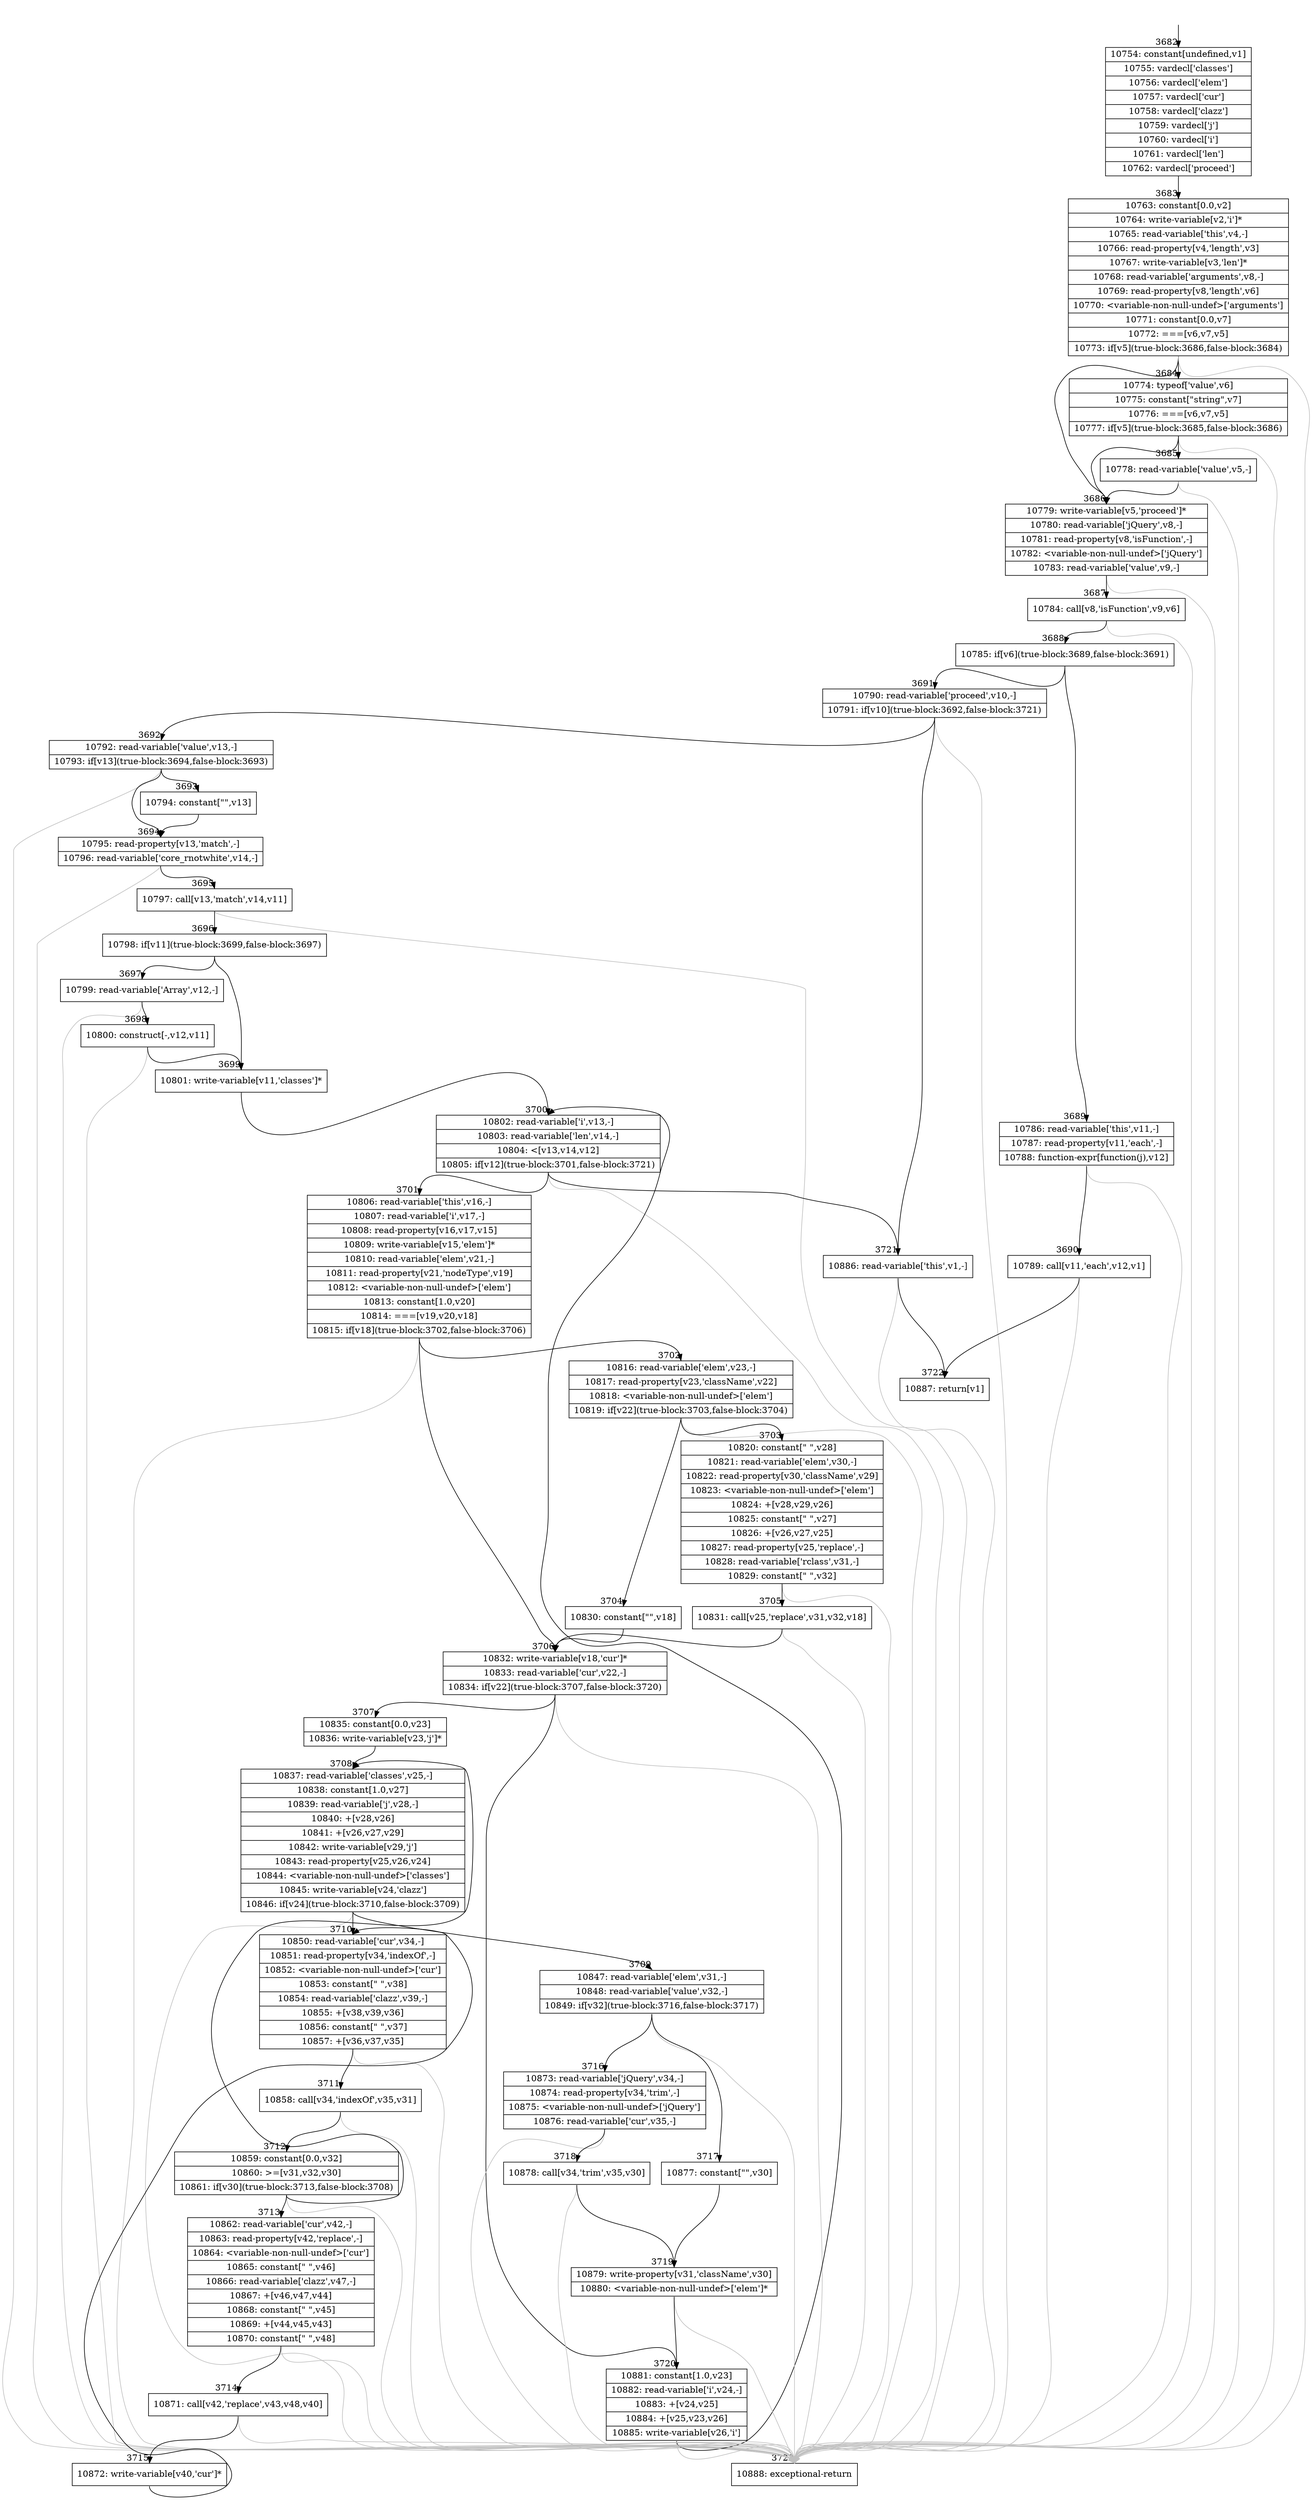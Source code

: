 digraph {
rankdir="TD"
BB_entry250[shape=none,label=""];
BB_entry250 -> BB3682 [tailport=s, headport=n, headlabel="    3682"]
BB3682 [shape=record label="{10754: constant[undefined,v1]|10755: vardecl['classes']|10756: vardecl['elem']|10757: vardecl['cur']|10758: vardecl['clazz']|10759: vardecl['j']|10760: vardecl['i']|10761: vardecl['len']|10762: vardecl['proceed']}" ] 
BB3682 -> BB3683 [tailport=s, headport=n, headlabel="      3683"]
BB3683 [shape=record label="{10763: constant[0.0,v2]|10764: write-variable[v2,'i']*|10765: read-variable['this',v4,-]|10766: read-property[v4,'length',v3]|10767: write-variable[v3,'len']*|10768: read-variable['arguments',v8,-]|10769: read-property[v8,'length',v6]|10770: \<variable-non-null-undef\>['arguments']|10771: constant[0.0,v7]|10772: ===[v6,v7,v5]|10773: if[v5](true-block:3686,false-block:3684)}" ] 
BB3683 -> BB3686 [tailport=s, headport=n, headlabel="      3686"]
BB3683 -> BB3684 [tailport=s, headport=n, headlabel="      3684"]
BB3683 -> BB3723 [tailport=s, headport=n, color=gray, headlabel="      3723"]
BB3684 [shape=record label="{10774: typeof['value',v6]|10775: constant[\"string\",v7]|10776: ===[v6,v7,v5]|10777: if[v5](true-block:3685,false-block:3686)}" ] 
BB3684 -> BB3686 [tailport=s, headport=n]
BB3684 -> BB3685 [tailport=s, headport=n, headlabel="      3685"]
BB3684 -> BB3723 [tailport=s, headport=n, color=gray]
BB3685 [shape=record label="{10778: read-variable['value',v5,-]}" ] 
BB3685 -> BB3686 [tailport=s, headport=n]
BB3685 -> BB3723 [tailport=s, headport=n, color=gray]
BB3686 [shape=record label="{10779: write-variable[v5,'proceed']*|10780: read-variable['jQuery',v8,-]|10781: read-property[v8,'isFunction',-]|10782: \<variable-non-null-undef\>['jQuery']|10783: read-variable['value',v9,-]}" ] 
BB3686 -> BB3687 [tailport=s, headport=n, headlabel="      3687"]
BB3686 -> BB3723 [tailport=s, headport=n, color=gray]
BB3687 [shape=record label="{10784: call[v8,'isFunction',v9,v6]}" ] 
BB3687 -> BB3688 [tailport=s, headport=n, headlabel="      3688"]
BB3687 -> BB3723 [tailport=s, headport=n, color=gray]
BB3688 [shape=record label="{10785: if[v6](true-block:3689,false-block:3691)}" ] 
BB3688 -> BB3689 [tailport=s, headport=n, headlabel="      3689"]
BB3688 -> BB3691 [tailport=s, headport=n, headlabel="      3691"]
BB3689 [shape=record label="{10786: read-variable['this',v11,-]|10787: read-property[v11,'each',-]|10788: function-expr[function(j),v12]}" ] 
BB3689 -> BB3690 [tailport=s, headport=n, headlabel="      3690"]
BB3689 -> BB3723 [tailport=s, headport=n, color=gray]
BB3690 [shape=record label="{10789: call[v11,'each',v12,v1]}" ] 
BB3690 -> BB3722 [tailport=s, headport=n, headlabel="      3722"]
BB3690 -> BB3723 [tailport=s, headport=n, color=gray]
BB3691 [shape=record label="{10790: read-variable['proceed',v10,-]|10791: if[v10](true-block:3692,false-block:3721)}" ] 
BB3691 -> BB3692 [tailport=s, headport=n, headlabel="      3692"]
BB3691 -> BB3721 [tailport=s, headport=n, headlabel="      3721"]
BB3691 -> BB3723 [tailport=s, headport=n, color=gray]
BB3692 [shape=record label="{10792: read-variable['value',v13,-]|10793: if[v13](true-block:3694,false-block:3693)}" ] 
BB3692 -> BB3694 [tailport=s, headport=n, headlabel="      3694"]
BB3692 -> BB3693 [tailport=s, headport=n, headlabel="      3693"]
BB3692 -> BB3723 [tailport=s, headport=n, color=gray]
BB3693 [shape=record label="{10794: constant[\"\",v13]}" ] 
BB3693 -> BB3694 [tailport=s, headport=n]
BB3694 [shape=record label="{10795: read-property[v13,'match',-]|10796: read-variable['core_rnotwhite',v14,-]}" ] 
BB3694 -> BB3695 [tailport=s, headport=n, headlabel="      3695"]
BB3694 -> BB3723 [tailport=s, headport=n, color=gray]
BB3695 [shape=record label="{10797: call[v13,'match',v14,v11]}" ] 
BB3695 -> BB3696 [tailport=s, headport=n, headlabel="      3696"]
BB3695 -> BB3723 [tailport=s, headport=n, color=gray]
BB3696 [shape=record label="{10798: if[v11](true-block:3699,false-block:3697)}" ] 
BB3696 -> BB3699 [tailport=s, headport=n, headlabel="      3699"]
BB3696 -> BB3697 [tailport=s, headport=n, headlabel="      3697"]
BB3697 [shape=record label="{10799: read-variable['Array',v12,-]}" ] 
BB3697 -> BB3698 [tailport=s, headport=n, headlabel="      3698"]
BB3697 -> BB3723 [tailport=s, headport=n, color=gray]
BB3698 [shape=record label="{10800: construct[-,v12,v11]}" ] 
BB3698 -> BB3699 [tailport=s, headport=n]
BB3698 -> BB3723 [tailport=s, headport=n, color=gray]
BB3699 [shape=record label="{10801: write-variable[v11,'classes']*}" ] 
BB3699 -> BB3700 [tailport=s, headport=n, headlabel="      3700"]
BB3700 [shape=record label="{10802: read-variable['i',v13,-]|10803: read-variable['len',v14,-]|10804: \<[v13,v14,v12]|10805: if[v12](true-block:3701,false-block:3721)}" ] 
BB3700 -> BB3701 [tailport=s, headport=n, headlabel="      3701"]
BB3700 -> BB3721 [tailport=s, headport=n]
BB3700 -> BB3723 [tailport=s, headport=n, color=gray]
BB3701 [shape=record label="{10806: read-variable['this',v16,-]|10807: read-variable['i',v17,-]|10808: read-property[v16,v17,v15]|10809: write-variable[v15,'elem']*|10810: read-variable['elem',v21,-]|10811: read-property[v21,'nodeType',v19]|10812: \<variable-non-null-undef\>['elem']|10813: constant[1.0,v20]|10814: ===[v19,v20,v18]|10815: if[v18](true-block:3702,false-block:3706)}" ] 
BB3701 -> BB3706 [tailport=s, headport=n, headlabel="      3706"]
BB3701 -> BB3702 [tailport=s, headport=n, headlabel="      3702"]
BB3701 -> BB3723 [tailport=s, headport=n, color=gray]
BB3702 [shape=record label="{10816: read-variable['elem',v23,-]|10817: read-property[v23,'className',v22]|10818: \<variable-non-null-undef\>['elem']|10819: if[v22](true-block:3703,false-block:3704)}" ] 
BB3702 -> BB3703 [tailport=s, headport=n, headlabel="      3703"]
BB3702 -> BB3704 [tailport=s, headport=n, headlabel="      3704"]
BB3702 -> BB3723 [tailport=s, headport=n, color=gray]
BB3703 [shape=record label="{10820: constant[\" \",v28]|10821: read-variable['elem',v30,-]|10822: read-property[v30,'className',v29]|10823: \<variable-non-null-undef\>['elem']|10824: +[v28,v29,v26]|10825: constant[\" \",v27]|10826: +[v26,v27,v25]|10827: read-property[v25,'replace',-]|10828: read-variable['rclass',v31,-]|10829: constant[\" \",v32]}" ] 
BB3703 -> BB3705 [tailport=s, headport=n, headlabel="      3705"]
BB3703 -> BB3723 [tailport=s, headport=n, color=gray]
BB3704 [shape=record label="{10830: constant[\"\",v18]}" ] 
BB3704 -> BB3706 [tailport=s, headport=n]
BB3705 [shape=record label="{10831: call[v25,'replace',v31,v32,v18]}" ] 
BB3705 -> BB3706 [tailport=s, headport=n]
BB3705 -> BB3723 [tailport=s, headport=n, color=gray]
BB3706 [shape=record label="{10832: write-variable[v18,'cur']*|10833: read-variable['cur',v22,-]|10834: if[v22](true-block:3707,false-block:3720)}" ] 
BB3706 -> BB3707 [tailport=s, headport=n, headlabel="      3707"]
BB3706 -> BB3720 [tailport=s, headport=n, headlabel="      3720"]
BB3706 -> BB3723 [tailport=s, headport=n, color=gray]
BB3707 [shape=record label="{10835: constant[0.0,v23]|10836: write-variable[v23,'j']*}" ] 
BB3707 -> BB3708 [tailport=s, headport=n, headlabel="      3708"]
BB3708 [shape=record label="{10837: read-variable['classes',v25,-]|10838: constant[1.0,v27]|10839: read-variable['j',v28,-]|10840: +[v28,v26]|10841: +[v26,v27,v29]|10842: write-variable[v29,'j']|10843: read-property[v25,v26,v24]|10844: \<variable-non-null-undef\>['classes']|10845: write-variable[v24,'clazz']|10846: if[v24](true-block:3710,false-block:3709)}" ] 
BB3708 -> BB3710 [tailport=s, headport=n, headlabel="      3710"]
BB3708 -> BB3709 [tailport=s, headport=n, headlabel="      3709"]
BB3708 -> BB3723 [tailport=s, headport=n, color=gray]
BB3709 [shape=record label="{10847: read-variable['elem',v31,-]|10848: read-variable['value',v32,-]|10849: if[v32](true-block:3716,false-block:3717)}" ] 
BB3709 -> BB3716 [tailport=s, headport=n, headlabel="      3716"]
BB3709 -> BB3717 [tailport=s, headport=n, headlabel="      3717"]
BB3709 -> BB3723 [tailport=s, headport=n, color=gray]
BB3710 [shape=record label="{10850: read-variable['cur',v34,-]|10851: read-property[v34,'indexOf',-]|10852: \<variable-non-null-undef\>['cur']|10853: constant[\" \",v38]|10854: read-variable['clazz',v39,-]|10855: +[v38,v39,v36]|10856: constant[\" \",v37]|10857: +[v36,v37,v35]}" ] 
BB3710 -> BB3711 [tailport=s, headport=n, headlabel="      3711"]
BB3710 -> BB3723 [tailport=s, headport=n, color=gray]
BB3711 [shape=record label="{10858: call[v34,'indexOf',v35,v31]}" ] 
BB3711 -> BB3712 [tailport=s, headport=n, headlabel="      3712"]
BB3711 -> BB3723 [tailport=s, headport=n, color=gray]
BB3712 [shape=record label="{10859: constant[0.0,v32]|10860: \>=[v31,v32,v30]|10861: if[v30](true-block:3713,false-block:3708)}" ] 
BB3712 -> BB3713 [tailport=s, headport=n, headlabel="      3713"]
BB3712 -> BB3708 [tailport=s, headport=n]
BB3712 -> BB3723 [tailport=s, headport=n, color=gray]
BB3713 [shape=record label="{10862: read-variable['cur',v42,-]|10863: read-property[v42,'replace',-]|10864: \<variable-non-null-undef\>['cur']|10865: constant[\" \",v46]|10866: read-variable['clazz',v47,-]|10867: +[v46,v47,v44]|10868: constant[\" \",v45]|10869: +[v44,v45,v43]|10870: constant[\" \",v48]}" ] 
BB3713 -> BB3714 [tailport=s, headport=n, headlabel="      3714"]
BB3713 -> BB3723 [tailport=s, headport=n, color=gray]
BB3714 [shape=record label="{10871: call[v42,'replace',v43,v48,v40]}" ] 
BB3714 -> BB3715 [tailport=s, headport=n, headlabel="      3715"]
BB3714 -> BB3723 [tailport=s, headport=n, color=gray]
BB3715 [shape=record label="{10872: write-variable[v40,'cur']*}" ] 
BB3715 -> BB3710 [tailport=s, headport=n]
BB3716 [shape=record label="{10873: read-variable['jQuery',v34,-]|10874: read-property[v34,'trim',-]|10875: \<variable-non-null-undef\>['jQuery']|10876: read-variable['cur',v35,-]}" ] 
BB3716 -> BB3718 [tailport=s, headport=n, headlabel="      3718"]
BB3716 -> BB3723 [tailport=s, headport=n, color=gray]
BB3717 [shape=record label="{10877: constant[\"\",v30]}" ] 
BB3717 -> BB3719 [tailport=s, headport=n, headlabel="      3719"]
BB3718 [shape=record label="{10878: call[v34,'trim',v35,v30]}" ] 
BB3718 -> BB3719 [tailport=s, headport=n]
BB3718 -> BB3723 [tailport=s, headport=n, color=gray]
BB3719 [shape=record label="{10879: write-property[v31,'className',v30]|10880: \<variable-non-null-undef\>['elem']*}" ] 
BB3719 -> BB3720 [tailport=s, headport=n]
BB3719 -> BB3723 [tailport=s, headport=n, color=gray]
BB3720 [shape=record label="{10881: constant[1.0,v23]|10882: read-variable['i',v24,-]|10883: +[v24,v25]|10884: +[v25,v23,v26]|10885: write-variable[v26,'i']}" ] 
BB3720 -> BB3700 [tailport=s, headport=n]
BB3720 -> BB3723 [tailport=s, headport=n, color=gray]
BB3721 [shape=record label="{10886: read-variable['this',v1,-]}" ] 
BB3721 -> BB3722 [tailport=s, headport=n]
BB3721 -> BB3723 [tailport=s, headport=n, color=gray]
BB3722 [shape=record label="{10887: return[v1]}" ] 
BB3723 [shape=record label="{10888: exceptional-return}" ] 
}
